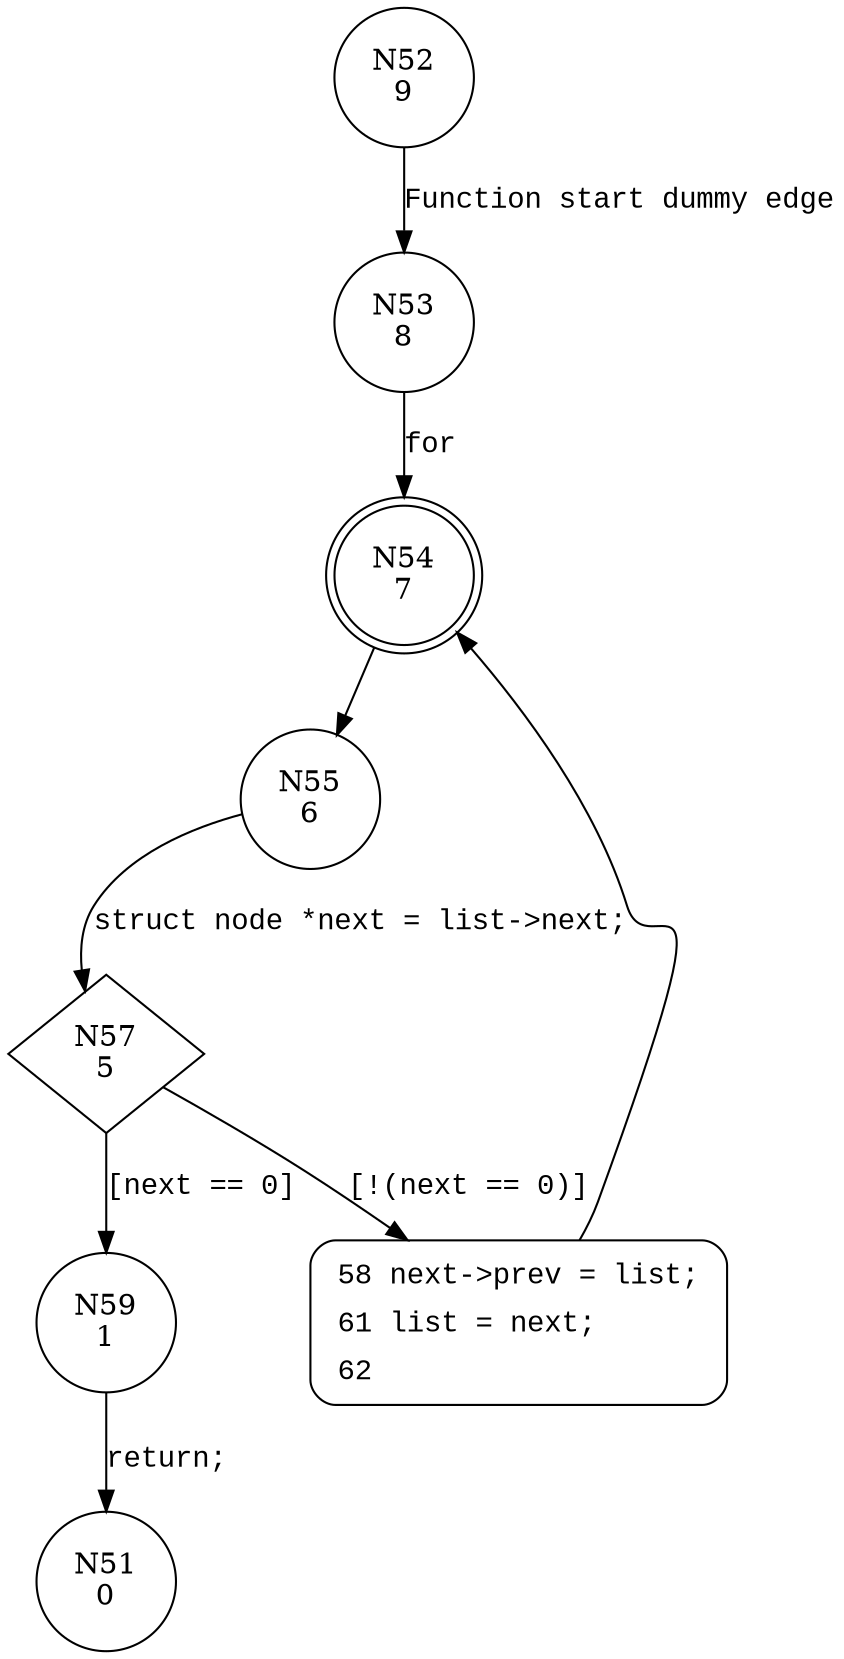 digraph init_back_link {
52 [shape="circle" label="N52\n9"]
53 [shape="circle" label="N53\n8"]
54 [shape="doublecircle" label="N54\n7"]
55 [shape="circle" label="N55\n6"]
57 [shape="diamond" label="N57\n5"]
59 [shape="circle" label="N59\n1"]
58 [shape="circle" label="N58\n4"]
51 [shape="circle" label="N51\n0"]
58 [style="filled,bold" penwidth="1" fillcolor="white" fontname="Courier New" shape="Mrecord" label=<<table border="0" cellborder="0" cellpadding="3" bgcolor="white"><tr><td align="right">58</td><td align="left">next-&gt;prev = list;</td></tr><tr><td align="right">61</td><td align="left">list = next;</td></tr><tr><td align="right">62</td><td align="left"></td></tr></table>>]
58 -> 54[label=""]
52 -> 53 [label="Function start dummy edge" fontname="Courier New"]
54 -> 55 [label="" fontname="Courier New"]
57 -> 59 [label="[next == 0]" fontname="Courier New"]
57 -> 58 [label="[!(next == 0)]" fontname="Courier New"]
59 -> 51 [label="return;" fontname="Courier New"]
53 -> 54 [label="for" fontname="Courier New"]
55 -> 57 [label="struct node *next = list->next;" fontname="Courier New"]
}